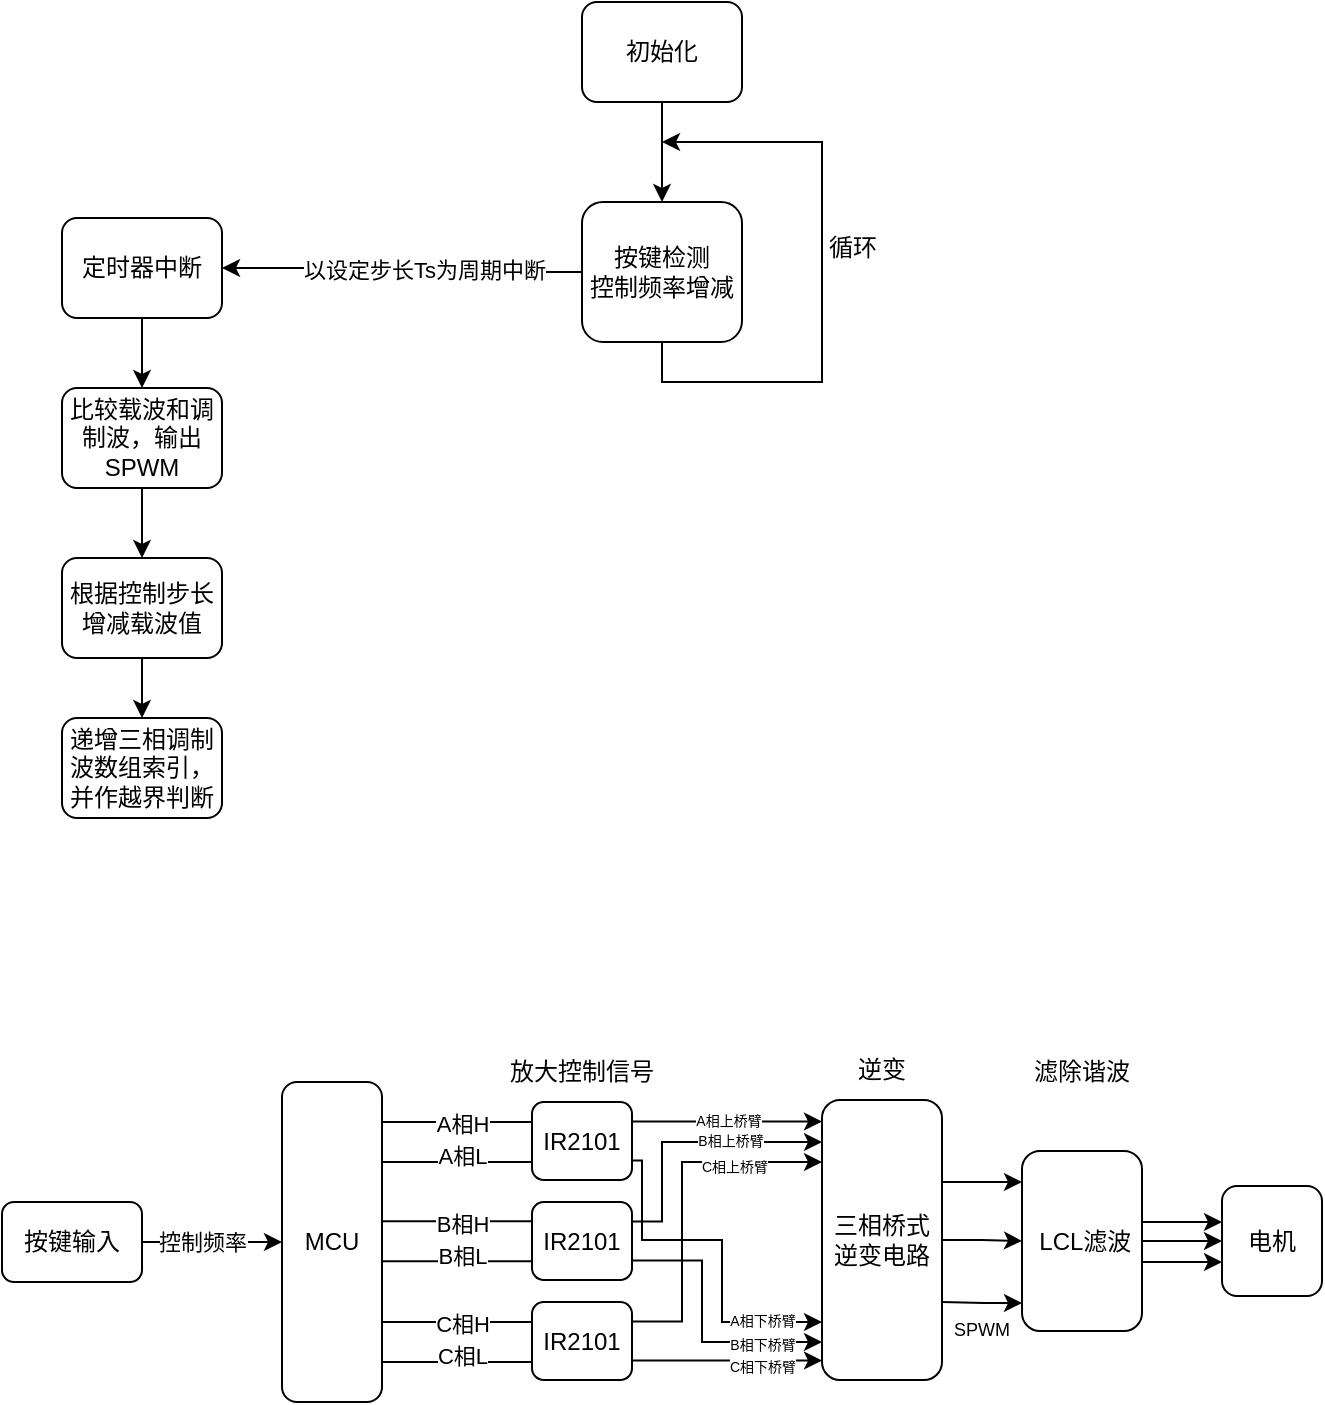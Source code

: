 <mxfile version="24.4.8" type="device">
  <diagram name="第 1 页" id="-lpTfE61ci0kIJKWOCwy">
    <mxGraphModel dx="691" dy="392" grid="1" gridSize="10" guides="1" tooltips="1" connect="1" arrows="1" fold="1" page="1" pageScale="1" pageWidth="980" pageHeight="1390" math="0" shadow="0">
      <root>
        <mxCell id="0" />
        <mxCell id="1" parent="0" />
        <mxCell id="DvQFuDoDfHKZYiXR_zxV-3" value="" style="edgeStyle=orthogonalEdgeStyle;rounded=0;orthogonalLoop=1;jettySize=auto;html=1;" edge="1" parent="1" source="DvQFuDoDfHKZYiXR_zxV-1" target="DvQFuDoDfHKZYiXR_zxV-2">
          <mxGeometry relative="1" as="geometry" />
        </mxCell>
        <mxCell id="DvQFuDoDfHKZYiXR_zxV-1" value="初始化" style="rounded=1;whiteSpace=wrap;html=1;" vertex="1" parent="1">
          <mxGeometry x="490" y="130" width="80" height="50" as="geometry" />
        </mxCell>
        <mxCell id="DvQFuDoDfHKZYiXR_zxV-9" style="edgeStyle=orthogonalEdgeStyle;rounded=0;orthogonalLoop=1;jettySize=auto;html=1;exitX=0.5;exitY=1;exitDx=0;exitDy=0;" edge="1" parent="1" source="DvQFuDoDfHKZYiXR_zxV-2">
          <mxGeometry relative="1" as="geometry">
            <mxPoint x="530" y="200" as="targetPoint" />
            <Array as="points">
              <mxPoint x="530" y="320" />
              <mxPoint x="610" y="320" />
              <mxPoint x="610" y="200" />
            </Array>
          </mxGeometry>
        </mxCell>
        <mxCell id="DvQFuDoDfHKZYiXR_zxV-16" style="edgeStyle=orthogonalEdgeStyle;rounded=0;orthogonalLoop=1;jettySize=auto;html=1;" edge="1" parent="1" source="DvQFuDoDfHKZYiXR_zxV-2" target="DvQFuDoDfHKZYiXR_zxV-15">
          <mxGeometry relative="1" as="geometry" />
        </mxCell>
        <mxCell id="DvQFuDoDfHKZYiXR_zxV-23" value="以设定步长Ts为周期中断" style="edgeLabel;html=1;align=center;verticalAlign=middle;resizable=0;points=[];" vertex="1" connectable="0" parent="DvQFuDoDfHKZYiXR_zxV-16">
          <mxGeometry x="-0.13" y="-1" relative="1" as="geometry">
            <mxPoint as="offset" />
          </mxGeometry>
        </mxCell>
        <mxCell id="DvQFuDoDfHKZYiXR_zxV-2" value="按键检测&lt;div&gt;控制频率增减&lt;/div&gt;" style="rounded=1;whiteSpace=wrap;html=1;" vertex="1" parent="1">
          <mxGeometry x="490" y="230" width="80" height="70" as="geometry" />
        </mxCell>
        <mxCell id="DvQFuDoDfHKZYiXR_zxV-10" value="循环" style="text;html=1;align=center;verticalAlign=middle;resizable=0;points=[];autosize=1;strokeColor=none;fillColor=none;" vertex="1" parent="1">
          <mxGeometry x="600" y="238" width="50" height="30" as="geometry" />
        </mxCell>
        <mxCell id="DvQFuDoDfHKZYiXR_zxV-18" style="edgeStyle=orthogonalEdgeStyle;rounded=0;orthogonalLoop=1;jettySize=auto;html=1;" edge="1" parent="1" source="DvQFuDoDfHKZYiXR_zxV-15" target="DvQFuDoDfHKZYiXR_zxV-17">
          <mxGeometry relative="1" as="geometry" />
        </mxCell>
        <mxCell id="DvQFuDoDfHKZYiXR_zxV-15" value="定时器中断" style="rounded=1;whiteSpace=wrap;html=1;" vertex="1" parent="1">
          <mxGeometry x="230" y="238" width="80" height="50" as="geometry" />
        </mxCell>
        <mxCell id="DvQFuDoDfHKZYiXR_zxV-20" style="edgeStyle=orthogonalEdgeStyle;rounded=0;orthogonalLoop=1;jettySize=auto;html=1;" edge="1" parent="1" source="DvQFuDoDfHKZYiXR_zxV-17" target="DvQFuDoDfHKZYiXR_zxV-19">
          <mxGeometry relative="1" as="geometry" />
        </mxCell>
        <mxCell id="DvQFuDoDfHKZYiXR_zxV-17" value="比较载波和调制波，输出SPWM" style="rounded=1;whiteSpace=wrap;html=1;" vertex="1" parent="1">
          <mxGeometry x="230" y="323" width="80" height="50" as="geometry" />
        </mxCell>
        <mxCell id="DvQFuDoDfHKZYiXR_zxV-22" style="edgeStyle=orthogonalEdgeStyle;rounded=0;orthogonalLoop=1;jettySize=auto;html=1;" edge="1" parent="1" source="DvQFuDoDfHKZYiXR_zxV-19" target="DvQFuDoDfHKZYiXR_zxV-21">
          <mxGeometry relative="1" as="geometry" />
        </mxCell>
        <mxCell id="DvQFuDoDfHKZYiXR_zxV-19" value="&lt;font&gt;根据控制步长增减载波值&lt;/font&gt;" style="rounded=1;whiteSpace=wrap;html=1;" vertex="1" parent="1">
          <mxGeometry x="230" y="408" width="80" height="50" as="geometry" />
        </mxCell>
        <mxCell id="DvQFuDoDfHKZYiXR_zxV-21" value="&lt;font&gt;递增三相调制波数组索引，并作越界判断&lt;/font&gt;" style="rounded=1;whiteSpace=wrap;html=1;" vertex="1" parent="1">
          <mxGeometry x="230" y="488" width="80" height="50" as="geometry" />
        </mxCell>
        <mxCell id="DvQFuDoDfHKZYiXR_zxV-27" style="edgeStyle=orthogonalEdgeStyle;rounded=0;orthogonalLoop=1;jettySize=auto;html=1;" edge="1" parent="1" source="DvQFuDoDfHKZYiXR_zxV-25" target="DvQFuDoDfHKZYiXR_zxV-26">
          <mxGeometry relative="1" as="geometry" />
        </mxCell>
        <mxCell id="DvQFuDoDfHKZYiXR_zxV-28" value="控制频率" style="edgeLabel;html=1;align=center;verticalAlign=middle;resizable=0;points=[];" vertex="1" connectable="0" parent="DvQFuDoDfHKZYiXR_zxV-27">
          <mxGeometry x="-0.27" y="1" relative="1" as="geometry">
            <mxPoint x="4" y="1" as="offset" />
          </mxGeometry>
        </mxCell>
        <mxCell id="DvQFuDoDfHKZYiXR_zxV-25" value="按键输入" style="rounded=1;whiteSpace=wrap;html=1;" vertex="1" parent="1">
          <mxGeometry x="200" y="730" width="70" height="40" as="geometry" />
        </mxCell>
        <mxCell id="DvQFuDoDfHKZYiXR_zxV-26" value="MCU" style="rounded=1;whiteSpace=wrap;html=1;" vertex="1" parent="1">
          <mxGeometry x="340" y="670" width="50" height="160" as="geometry" />
        </mxCell>
        <mxCell id="DvQFuDoDfHKZYiXR_zxV-29" value="" style="endArrow=classic;html=1;rounded=0;exitX=1;exitY=0.25;exitDx=0;exitDy=0;" edge="1" parent="1">
          <mxGeometry width="50" height="50" relative="1" as="geometry">
            <mxPoint x="390" y="690" as="sourcePoint" />
            <mxPoint x="480" y="690" as="targetPoint" />
          </mxGeometry>
        </mxCell>
        <mxCell id="DvQFuDoDfHKZYiXR_zxV-34" value="A相H" style="edgeLabel;html=1;align=center;verticalAlign=middle;resizable=0;points=[];" vertex="1" connectable="0" parent="DvQFuDoDfHKZYiXR_zxV-29">
          <mxGeometry x="-0.118" y="-1" relative="1" as="geometry">
            <mxPoint as="offset" />
          </mxGeometry>
        </mxCell>
        <mxCell id="DvQFuDoDfHKZYiXR_zxV-30" value="" style="endArrow=classic;html=1;rounded=0;" edge="1" parent="1">
          <mxGeometry width="50" height="50" relative="1" as="geometry">
            <mxPoint x="390" y="710" as="sourcePoint" />
            <mxPoint x="480" y="710" as="targetPoint" />
          </mxGeometry>
        </mxCell>
        <mxCell id="DvQFuDoDfHKZYiXR_zxV-35" value="A相L" style="edgeLabel;html=1;align=center;verticalAlign=middle;resizable=0;points=[];" vertex="1" connectable="0" parent="DvQFuDoDfHKZYiXR_zxV-30">
          <mxGeometry x="-0.082" y="3" relative="1" as="geometry">
            <mxPoint x="-2" as="offset" />
          </mxGeometry>
        </mxCell>
        <mxCell id="DvQFuDoDfHKZYiXR_zxV-36" value="" style="endArrow=classic;html=1;rounded=0;exitX=1;exitY=0.25;exitDx=0;exitDy=0;" edge="1" parent="1">
          <mxGeometry width="50" height="50" relative="1" as="geometry">
            <mxPoint x="390" y="739.58" as="sourcePoint" />
            <mxPoint x="480" y="739.58" as="targetPoint" />
          </mxGeometry>
        </mxCell>
        <mxCell id="DvQFuDoDfHKZYiXR_zxV-37" value="B相H" style="edgeLabel;html=1;align=center;verticalAlign=middle;resizable=0;points=[];" vertex="1" connectable="0" parent="DvQFuDoDfHKZYiXR_zxV-36">
          <mxGeometry x="-0.118" y="-1" relative="1" as="geometry">
            <mxPoint as="offset" />
          </mxGeometry>
        </mxCell>
        <mxCell id="DvQFuDoDfHKZYiXR_zxV-38" value="" style="endArrow=classic;html=1;rounded=0;" edge="1" parent="1">
          <mxGeometry width="50" height="50" relative="1" as="geometry">
            <mxPoint x="390" y="759.58" as="sourcePoint" />
            <mxPoint x="480" y="759.58" as="targetPoint" />
          </mxGeometry>
        </mxCell>
        <mxCell id="DvQFuDoDfHKZYiXR_zxV-39" value="B相L" style="edgeLabel;html=1;align=center;verticalAlign=middle;resizable=0;points=[];" vertex="1" connectable="0" parent="DvQFuDoDfHKZYiXR_zxV-38">
          <mxGeometry x="-0.082" y="3" relative="1" as="geometry">
            <mxPoint x="-2" as="offset" />
          </mxGeometry>
        </mxCell>
        <mxCell id="DvQFuDoDfHKZYiXR_zxV-40" value="" style="endArrow=classic;html=1;rounded=0;exitX=1;exitY=0.25;exitDx=0;exitDy=0;" edge="1" parent="1">
          <mxGeometry width="50" height="50" relative="1" as="geometry">
            <mxPoint x="390" y="790" as="sourcePoint" />
            <mxPoint x="480" y="790" as="targetPoint" />
          </mxGeometry>
        </mxCell>
        <mxCell id="DvQFuDoDfHKZYiXR_zxV-41" value="C相H" style="edgeLabel;html=1;align=center;verticalAlign=middle;resizable=0;points=[];" vertex="1" connectable="0" parent="DvQFuDoDfHKZYiXR_zxV-40">
          <mxGeometry x="-0.118" y="-1" relative="1" as="geometry">
            <mxPoint as="offset" />
          </mxGeometry>
        </mxCell>
        <mxCell id="DvQFuDoDfHKZYiXR_zxV-42" value="" style="endArrow=classic;html=1;rounded=0;" edge="1" parent="1">
          <mxGeometry width="50" height="50" relative="1" as="geometry">
            <mxPoint x="390" y="810" as="sourcePoint" />
            <mxPoint x="480" y="810" as="targetPoint" />
          </mxGeometry>
        </mxCell>
        <mxCell id="DvQFuDoDfHKZYiXR_zxV-43" value="C相L" style="edgeLabel;html=1;align=center;verticalAlign=middle;resizable=0;points=[];" vertex="1" connectable="0" parent="DvQFuDoDfHKZYiXR_zxV-42">
          <mxGeometry x="-0.082" y="3" relative="1" as="geometry">
            <mxPoint x="-2" as="offset" />
          </mxGeometry>
        </mxCell>
        <mxCell id="DvQFuDoDfHKZYiXR_zxV-54" value="" style="edgeStyle=orthogonalEdgeStyle;rounded=0;orthogonalLoop=1;jettySize=auto;html=1;exitX=1;exitY=0.25;exitDx=0;exitDy=0;" edge="1" parent="1" source="DvQFuDoDfHKZYiXR_zxV-48" target="DvQFuDoDfHKZYiXR_zxV-53">
          <mxGeometry relative="1" as="geometry">
            <Array as="points">
              <mxPoint x="550" y="690" />
              <mxPoint x="550" y="690" />
            </Array>
          </mxGeometry>
        </mxCell>
        <mxCell id="DvQFuDoDfHKZYiXR_zxV-64" value="A相上桥臂" style="edgeLabel;html=1;align=center;verticalAlign=middle;resizable=0;points=[];fontSize=7;" vertex="1" connectable="0" parent="DvQFuDoDfHKZYiXR_zxV-54">
          <mxGeometry x="0.013" y="-1" relative="1" as="geometry">
            <mxPoint y="-1" as="offset" />
          </mxGeometry>
        </mxCell>
        <mxCell id="DvQFuDoDfHKZYiXR_zxV-56" value="" style="edgeStyle=orthogonalEdgeStyle;rounded=0;orthogonalLoop=1;jettySize=auto;html=1;exitX=1;exitY=0.75;exitDx=0;exitDy=0;" edge="1" parent="1" source="DvQFuDoDfHKZYiXR_zxV-48" target="DvQFuDoDfHKZYiXR_zxV-53">
          <mxGeometry relative="1" as="geometry">
            <Array as="points">
              <mxPoint x="520" y="709" />
              <mxPoint x="520" y="749" />
              <mxPoint x="560" y="749" />
              <mxPoint x="560" y="790" />
            </Array>
          </mxGeometry>
        </mxCell>
        <mxCell id="DvQFuDoDfHKZYiXR_zxV-67" value="&lt;font style=&quot;font-size: 7px;&quot;&gt;A相下桥臂&lt;/font&gt;" style="edgeLabel;html=1;align=center;verticalAlign=middle;resizable=0;points=[];fontSize=7;" vertex="1" connectable="0" parent="DvQFuDoDfHKZYiXR_zxV-56">
          <mxGeometry x="0.628" y="-1" relative="1" as="geometry">
            <mxPoint x="2" y="-1" as="offset" />
          </mxGeometry>
        </mxCell>
        <mxCell id="DvQFuDoDfHKZYiXR_zxV-48" value="IR2101" style="rounded=1;whiteSpace=wrap;html=1;" vertex="1" parent="1">
          <mxGeometry x="465" y="680" width="50" height="39" as="geometry" />
        </mxCell>
        <mxCell id="DvQFuDoDfHKZYiXR_zxV-57" value="" style="edgeStyle=orthogonalEdgeStyle;rounded=0;orthogonalLoop=1;jettySize=auto;html=1;exitX=1;exitY=0.25;exitDx=0;exitDy=0;" edge="1" parent="1" source="DvQFuDoDfHKZYiXR_zxV-51" target="DvQFuDoDfHKZYiXR_zxV-53">
          <mxGeometry relative="1" as="geometry">
            <Array as="points">
              <mxPoint x="530" y="740" />
              <mxPoint x="530" y="700" />
            </Array>
          </mxGeometry>
        </mxCell>
        <mxCell id="DvQFuDoDfHKZYiXR_zxV-65" value="B相上桥臂" style="edgeLabel;html=1;align=center;verticalAlign=middle;resizable=0;points=[];fontSize=7;" vertex="1" connectable="0" parent="DvQFuDoDfHKZYiXR_zxV-57">
          <mxGeometry x="0.227" y="-2" relative="1" as="geometry">
            <mxPoint x="6" y="-2" as="offset" />
          </mxGeometry>
        </mxCell>
        <mxCell id="DvQFuDoDfHKZYiXR_zxV-59" value="" style="edgeStyle=orthogonalEdgeStyle;rounded=0;orthogonalLoop=1;jettySize=auto;html=1;exitX=1;exitY=0.75;exitDx=0;exitDy=0;" edge="1" parent="1" source="DvQFuDoDfHKZYiXR_zxV-51" target="DvQFuDoDfHKZYiXR_zxV-53">
          <mxGeometry relative="1" as="geometry">
            <Array as="points">
              <mxPoint x="550" y="759" />
              <mxPoint x="550" y="800" />
            </Array>
          </mxGeometry>
        </mxCell>
        <mxCell id="DvQFuDoDfHKZYiXR_zxV-68" value="&lt;font style=&quot;font-size: 7px;&quot;&gt;B相下桥臂&lt;/font&gt;" style="edgeLabel;html=1;align=center;verticalAlign=middle;resizable=0;points=[];" vertex="1" connectable="0" parent="DvQFuDoDfHKZYiXR_zxV-59">
          <mxGeometry x="0.406" y="-1" relative="1" as="geometry">
            <mxPoint x="10" y="-1" as="offset" />
          </mxGeometry>
        </mxCell>
        <mxCell id="DvQFuDoDfHKZYiXR_zxV-51" value="IR2101" style="rounded=1;whiteSpace=wrap;html=1;" vertex="1" parent="1">
          <mxGeometry x="465" y="730" width="50" height="39" as="geometry" />
        </mxCell>
        <mxCell id="DvQFuDoDfHKZYiXR_zxV-60" value="" style="edgeStyle=orthogonalEdgeStyle;rounded=0;orthogonalLoop=1;jettySize=auto;html=1;exitX=1;exitY=0.25;exitDx=0;exitDy=0;" edge="1" parent="1" source="DvQFuDoDfHKZYiXR_zxV-52" target="DvQFuDoDfHKZYiXR_zxV-53">
          <mxGeometry relative="1" as="geometry">
            <Array as="points">
              <mxPoint x="540" y="790" />
              <mxPoint x="540" y="710" />
            </Array>
          </mxGeometry>
        </mxCell>
        <mxCell id="DvQFuDoDfHKZYiXR_zxV-66" value="&lt;font style=&quot;font-size: 7px;&quot;&gt;C相上桥臂&lt;/font&gt;" style="edgeLabel;html=1;align=center;verticalAlign=middle;resizable=0;points=[];" vertex="1" connectable="0" parent="DvQFuDoDfHKZYiXR_zxV-60">
          <mxGeometry x="0.496" y="-1" relative="1" as="geometry">
            <mxPoint as="offset" />
          </mxGeometry>
        </mxCell>
        <mxCell id="DvQFuDoDfHKZYiXR_zxV-62" value="" style="edgeStyle=orthogonalEdgeStyle;rounded=0;orthogonalLoop=1;jettySize=auto;html=1;exitX=1;exitY=0.75;exitDx=0;exitDy=0;" edge="1" parent="1" source="DvQFuDoDfHKZYiXR_zxV-52" target="DvQFuDoDfHKZYiXR_zxV-53">
          <mxGeometry relative="1" as="geometry">
            <Array as="points">
              <mxPoint x="600" y="810" />
              <mxPoint x="600" y="810" />
            </Array>
          </mxGeometry>
        </mxCell>
        <mxCell id="DvQFuDoDfHKZYiXR_zxV-69" value="&lt;font style=&quot;font-size: 7px;&quot;&gt;C相下桥臂&lt;/font&gt;" style="edgeLabel;html=1;align=center;verticalAlign=middle;resizable=0;points=[];" vertex="1" connectable="0" parent="DvQFuDoDfHKZYiXR_zxV-62">
          <mxGeometry x="0.177" y="-1" relative="1" as="geometry">
            <mxPoint x="9" as="offset" />
          </mxGeometry>
        </mxCell>
        <mxCell id="DvQFuDoDfHKZYiXR_zxV-52" value="IR2101" style="rounded=1;whiteSpace=wrap;html=1;" vertex="1" parent="1">
          <mxGeometry x="465" y="780" width="50" height="39" as="geometry" />
        </mxCell>
        <mxCell id="DvQFuDoDfHKZYiXR_zxV-71" style="edgeStyle=orthogonalEdgeStyle;rounded=0;orthogonalLoop=1;jettySize=auto;html=1;exitX=1;exitY=0.5;exitDx=0;exitDy=0;" edge="1" parent="1" source="DvQFuDoDfHKZYiXR_zxV-53" target="DvQFuDoDfHKZYiXR_zxV-70">
          <mxGeometry relative="1" as="geometry">
            <Array as="points">
              <mxPoint x="670" y="720" />
            </Array>
          </mxGeometry>
        </mxCell>
        <mxCell id="DvQFuDoDfHKZYiXR_zxV-72" value="" style="edgeStyle=orthogonalEdgeStyle;rounded=0;orthogonalLoop=1;jettySize=auto;html=1;" edge="1" parent="1">
          <mxGeometry relative="1" as="geometry">
            <mxPoint x="670" y="780" as="sourcePoint" />
            <mxPoint x="710" y="780.52" as="targetPoint" />
          </mxGeometry>
        </mxCell>
        <mxCell id="DvQFuDoDfHKZYiXR_zxV-73" value="" style="edgeStyle=orthogonalEdgeStyle;rounded=0;orthogonalLoop=1;jettySize=auto;html=1;" edge="1" parent="1" source="DvQFuDoDfHKZYiXR_zxV-53" target="DvQFuDoDfHKZYiXR_zxV-70">
          <mxGeometry relative="1" as="geometry" />
        </mxCell>
        <mxCell id="DvQFuDoDfHKZYiXR_zxV-53" value="三相桥式逆变电路" style="rounded=1;whiteSpace=wrap;html=1;" vertex="1" parent="1">
          <mxGeometry x="610" y="679" width="60" height="140" as="geometry" />
        </mxCell>
        <mxCell id="DvQFuDoDfHKZYiXR_zxV-63" value="放大控制信号" style="text;html=1;align=center;verticalAlign=middle;whiteSpace=wrap;rounded=0;" vertex="1" parent="1">
          <mxGeometry x="450" y="650" width="80" height="30" as="geometry" />
        </mxCell>
        <mxCell id="DvQFuDoDfHKZYiXR_zxV-77" style="edgeStyle=orthogonalEdgeStyle;rounded=0;orthogonalLoop=1;jettySize=auto;html=1;" edge="1" parent="1" source="DvQFuDoDfHKZYiXR_zxV-70" target="DvQFuDoDfHKZYiXR_zxV-76">
          <mxGeometry relative="1" as="geometry">
            <Array as="points">
              <mxPoint x="790" y="740" />
              <mxPoint x="790" y="740" />
            </Array>
          </mxGeometry>
        </mxCell>
        <mxCell id="DvQFuDoDfHKZYiXR_zxV-78" value="" style="edgeStyle=orthogonalEdgeStyle;rounded=0;orthogonalLoop=1;jettySize=auto;html=1;" edge="1" parent="1" source="DvQFuDoDfHKZYiXR_zxV-70" target="DvQFuDoDfHKZYiXR_zxV-76">
          <mxGeometry relative="1" as="geometry">
            <Array as="points">
              <mxPoint x="780" y="760" />
              <mxPoint x="780" y="760" />
            </Array>
          </mxGeometry>
        </mxCell>
        <mxCell id="DvQFuDoDfHKZYiXR_zxV-79" value="" style="edgeStyle=orthogonalEdgeStyle;rounded=0;orthogonalLoop=1;jettySize=auto;html=1;" edge="1" parent="1" source="DvQFuDoDfHKZYiXR_zxV-70" target="DvQFuDoDfHKZYiXR_zxV-76">
          <mxGeometry relative="1" as="geometry" />
        </mxCell>
        <mxCell id="DvQFuDoDfHKZYiXR_zxV-70" value="&amp;nbsp;LCL滤波" style="rounded=1;whiteSpace=wrap;html=1;" vertex="1" parent="1">
          <mxGeometry x="710" y="704.5" width="60" height="90" as="geometry" />
        </mxCell>
        <mxCell id="DvQFuDoDfHKZYiXR_zxV-76" value="电机" style="rounded=1;whiteSpace=wrap;html=1;" vertex="1" parent="1">
          <mxGeometry x="810" y="722" width="50" height="55" as="geometry" />
        </mxCell>
        <mxCell id="DvQFuDoDfHKZYiXR_zxV-80" value="逆变" style="text;html=1;align=center;verticalAlign=middle;whiteSpace=wrap;rounded=0;" vertex="1" parent="1">
          <mxGeometry x="610" y="649" width="60" height="30" as="geometry" />
        </mxCell>
        <mxCell id="DvQFuDoDfHKZYiXR_zxV-83" value="滤除谐波" style="text;html=1;align=center;verticalAlign=middle;whiteSpace=wrap;rounded=0;" vertex="1" parent="1">
          <mxGeometry x="710" y="650" width="60" height="30" as="geometry" />
        </mxCell>
        <mxCell id="DvQFuDoDfHKZYiXR_zxV-84" value="&lt;font style=&quot;font-size: 9px;&quot;&gt;SPWM&lt;/font&gt;" style="text;html=1;align=center;verticalAlign=middle;whiteSpace=wrap;rounded=0;" vertex="1" parent="1">
          <mxGeometry x="680" y="780" width="20" height="26" as="geometry" />
        </mxCell>
      </root>
    </mxGraphModel>
  </diagram>
</mxfile>
